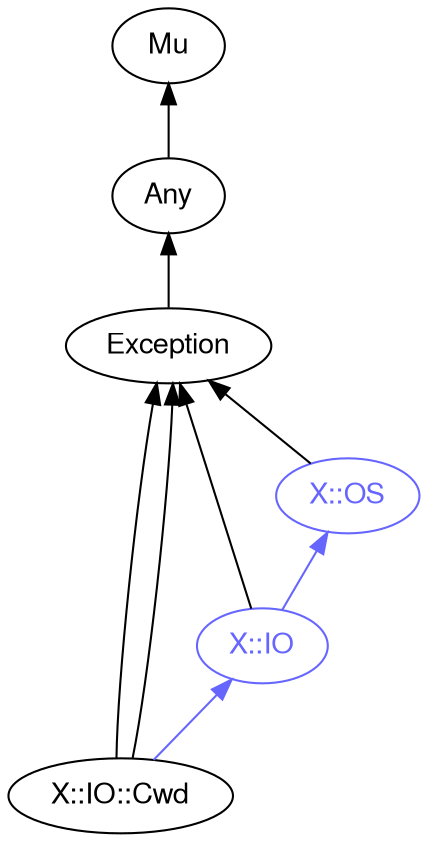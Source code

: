 digraph "perl6-type-graph" {
    rankdir=BT;
    splines=polyline;
    overlap=false; 
    // Types
    "X::IO::Cwd" [color="#000000", fontcolor="#000000", href="/type/X::IO::Cwd", fontname="FreeSans"];
    "Mu" [color="#000000", fontcolor="#000000", href="/type/Mu", fontname="FreeSans"];
    "Any" [color="#000000", fontcolor="#000000", href="/type/Any", fontname="FreeSans"];
    "Exception" [color="#000000", fontcolor="#000000", href="/type/Exception", fontname="FreeSans"];
    "X::OS" [color="#6666FF", fontcolor="#6666FF", href="/type/X::OS", fontname="FreeSans"];
    "X::IO" [color="#6666FF", fontcolor="#6666FF", href="/type/X::IO", fontname="FreeSans"];

    // Superclasses
    "X::IO::Cwd" -> "Exception" [color="#000000"];
    "X::IO::Cwd" -> "Exception" [color="#000000"];
    "Any" -> "Mu" [color="#000000"];
    "Exception" -> "Any" [color="#000000"];
    "X::OS" -> "Exception" [color="#000000"];
    "X::IO" -> "Exception" [color="#000000"];

    // Roles
    "X::IO::Cwd" -> "X::IO" [color="#6666FF"];
    "X::IO" -> "X::OS" [color="#6666FF"];
}
